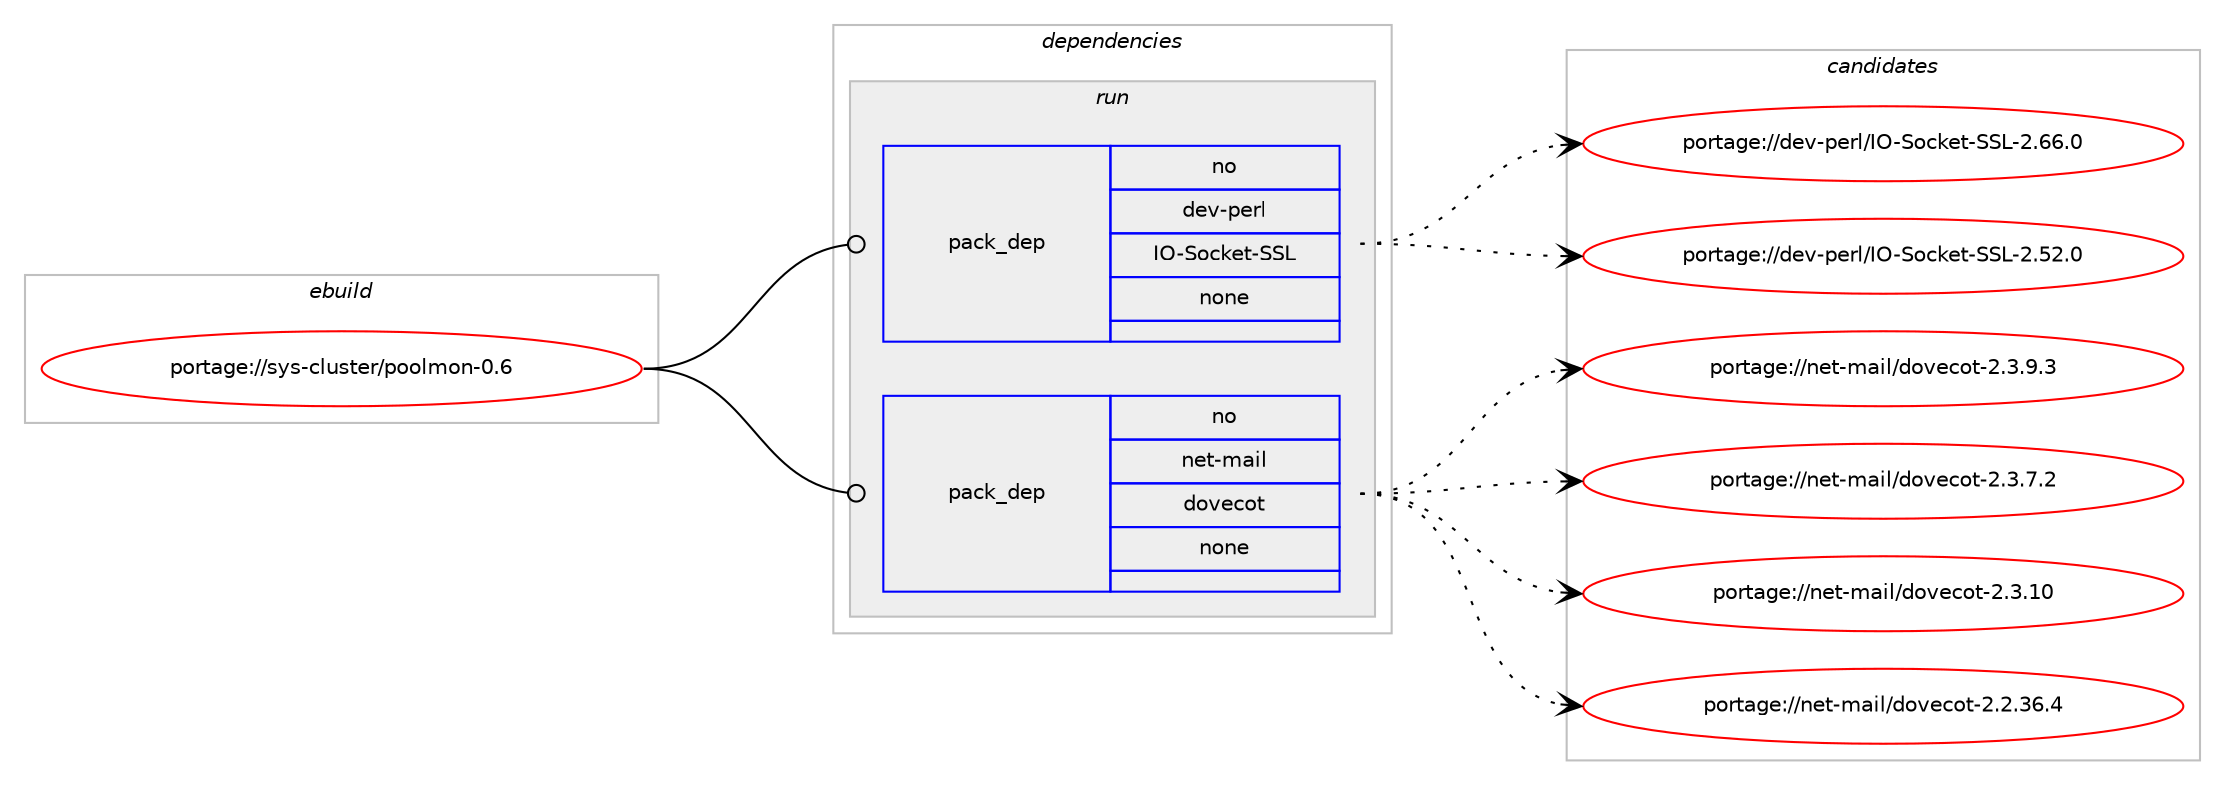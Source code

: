 digraph prolog {

# *************
# Graph options
# *************

newrank=true;
concentrate=true;
compound=true;
graph [rankdir=LR,fontname=Helvetica,fontsize=10,ranksep=1.5];#, ranksep=2.5, nodesep=0.2];
edge  [arrowhead=vee];
node  [fontname=Helvetica,fontsize=10];

# **********
# The ebuild
# **********

subgraph cluster_leftcol {
color=gray;
rank=same;
label=<<i>ebuild</i>>;
id [label="portage://sys-cluster/poolmon-0.6", color=red, width=4, href="../sys-cluster/poolmon-0.6.svg"];
}

# ****************
# The dependencies
# ****************

subgraph cluster_midcol {
color=gray;
label=<<i>dependencies</i>>;
subgraph cluster_compile {
fillcolor="#eeeeee";
style=filled;
label=<<i>compile</i>>;
}
subgraph cluster_compileandrun {
fillcolor="#eeeeee";
style=filled;
label=<<i>compile and run</i>>;
}
subgraph cluster_run {
fillcolor="#eeeeee";
style=filled;
label=<<i>run</i>>;
subgraph pack2465 {
dependency2844 [label=<<TABLE BORDER="0" CELLBORDER="1" CELLSPACING="0" CELLPADDING="4" WIDTH="220"><TR><TD ROWSPAN="6" CELLPADDING="30">pack_dep</TD></TR><TR><TD WIDTH="110">no</TD></TR><TR><TD>dev-perl</TD></TR><TR><TD>IO-Socket-SSL</TD></TR><TR><TD>none</TD></TR><TR><TD></TD></TR></TABLE>>, shape=none, color=blue];
}
id:e -> dependency2844:w [weight=20,style="solid",arrowhead="odot"];
subgraph pack2466 {
dependency2845 [label=<<TABLE BORDER="0" CELLBORDER="1" CELLSPACING="0" CELLPADDING="4" WIDTH="220"><TR><TD ROWSPAN="6" CELLPADDING="30">pack_dep</TD></TR><TR><TD WIDTH="110">no</TD></TR><TR><TD>net-mail</TD></TR><TR><TD>dovecot</TD></TR><TR><TD>none</TD></TR><TR><TD></TD></TR></TABLE>>, shape=none, color=blue];
}
id:e -> dependency2845:w [weight=20,style="solid",arrowhead="odot"];
}
}

# **************
# The candidates
# **************

subgraph cluster_choices {
rank=same;
color=gray;
label=<<i>candidates</i>>;

subgraph choice2465 {
color=black;
nodesep=1;
choice100101118451121011141084773794583111991071011164583837645504654544648 [label="portage://dev-perl/IO-Socket-SSL-2.66.0", color=red, width=4,href="../dev-perl/IO-Socket-SSL-2.66.0.svg"];
choice100101118451121011141084773794583111991071011164583837645504653504648 [label="portage://dev-perl/IO-Socket-SSL-2.52.0", color=red, width=4,href="../dev-perl/IO-Socket-SSL-2.52.0.svg"];
dependency2844:e -> choice100101118451121011141084773794583111991071011164583837645504654544648:w [style=dotted,weight="100"];
dependency2844:e -> choice100101118451121011141084773794583111991071011164583837645504653504648:w [style=dotted,weight="100"];
}
subgraph choice2466 {
color=black;
nodesep=1;
choice110101116451099710510847100111118101991111164550465146574651 [label="portage://net-mail/dovecot-2.3.9.3", color=red, width=4,href="../net-mail/dovecot-2.3.9.3.svg"];
choice110101116451099710510847100111118101991111164550465146554650 [label="portage://net-mail/dovecot-2.3.7.2", color=red, width=4,href="../net-mail/dovecot-2.3.7.2.svg"];
choice1101011164510997105108471001111181019911111645504651464948 [label="portage://net-mail/dovecot-2.3.10", color=red, width=4,href="../net-mail/dovecot-2.3.10.svg"];
choice11010111645109971051084710011111810199111116455046504651544652 [label="portage://net-mail/dovecot-2.2.36.4", color=red, width=4,href="../net-mail/dovecot-2.2.36.4.svg"];
dependency2845:e -> choice110101116451099710510847100111118101991111164550465146574651:w [style=dotted,weight="100"];
dependency2845:e -> choice110101116451099710510847100111118101991111164550465146554650:w [style=dotted,weight="100"];
dependency2845:e -> choice1101011164510997105108471001111181019911111645504651464948:w [style=dotted,weight="100"];
dependency2845:e -> choice11010111645109971051084710011111810199111116455046504651544652:w [style=dotted,weight="100"];
}
}

}
